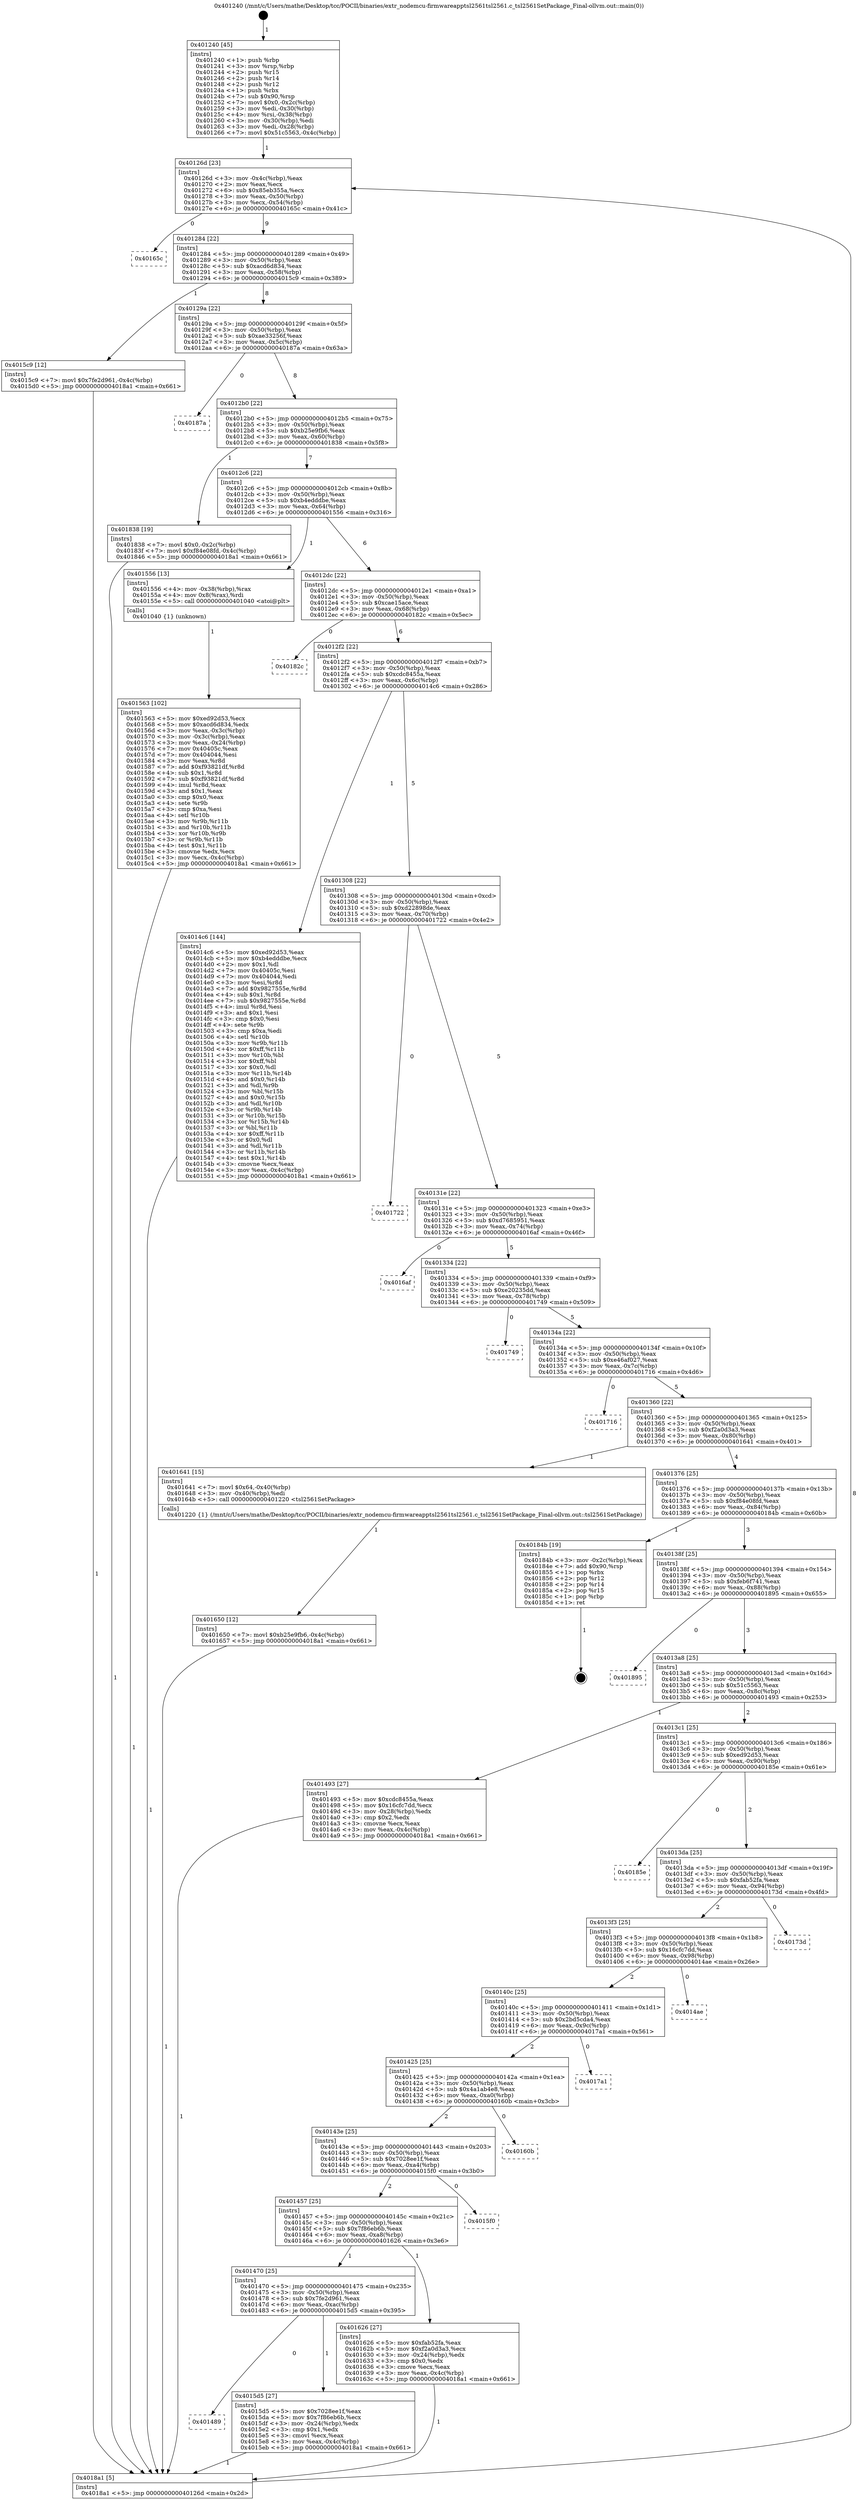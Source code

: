 digraph "0x401240" {
  label = "0x401240 (/mnt/c/Users/mathe/Desktop/tcc/POCII/binaries/extr_nodemcu-firmwareapptsl2561tsl2561.c_tsl2561SetPackage_Final-ollvm.out::main(0))"
  labelloc = "t"
  node[shape=record]

  Entry [label="",width=0.3,height=0.3,shape=circle,fillcolor=black,style=filled]
  "0x40126d" [label="{
     0x40126d [23]\l
     | [instrs]\l
     &nbsp;&nbsp;0x40126d \<+3\>: mov -0x4c(%rbp),%eax\l
     &nbsp;&nbsp;0x401270 \<+2\>: mov %eax,%ecx\l
     &nbsp;&nbsp;0x401272 \<+6\>: sub $0x85eb355a,%ecx\l
     &nbsp;&nbsp;0x401278 \<+3\>: mov %eax,-0x50(%rbp)\l
     &nbsp;&nbsp;0x40127b \<+3\>: mov %ecx,-0x54(%rbp)\l
     &nbsp;&nbsp;0x40127e \<+6\>: je 000000000040165c \<main+0x41c\>\l
  }"]
  "0x40165c" [label="{
     0x40165c\l
  }", style=dashed]
  "0x401284" [label="{
     0x401284 [22]\l
     | [instrs]\l
     &nbsp;&nbsp;0x401284 \<+5\>: jmp 0000000000401289 \<main+0x49\>\l
     &nbsp;&nbsp;0x401289 \<+3\>: mov -0x50(%rbp),%eax\l
     &nbsp;&nbsp;0x40128c \<+5\>: sub $0xacd6d834,%eax\l
     &nbsp;&nbsp;0x401291 \<+3\>: mov %eax,-0x58(%rbp)\l
     &nbsp;&nbsp;0x401294 \<+6\>: je 00000000004015c9 \<main+0x389\>\l
  }"]
  Exit [label="",width=0.3,height=0.3,shape=circle,fillcolor=black,style=filled,peripheries=2]
  "0x4015c9" [label="{
     0x4015c9 [12]\l
     | [instrs]\l
     &nbsp;&nbsp;0x4015c9 \<+7\>: movl $0x7fe2d961,-0x4c(%rbp)\l
     &nbsp;&nbsp;0x4015d0 \<+5\>: jmp 00000000004018a1 \<main+0x661\>\l
  }"]
  "0x40129a" [label="{
     0x40129a [22]\l
     | [instrs]\l
     &nbsp;&nbsp;0x40129a \<+5\>: jmp 000000000040129f \<main+0x5f\>\l
     &nbsp;&nbsp;0x40129f \<+3\>: mov -0x50(%rbp),%eax\l
     &nbsp;&nbsp;0x4012a2 \<+5\>: sub $0xae33256f,%eax\l
     &nbsp;&nbsp;0x4012a7 \<+3\>: mov %eax,-0x5c(%rbp)\l
     &nbsp;&nbsp;0x4012aa \<+6\>: je 000000000040187a \<main+0x63a\>\l
  }"]
  "0x401650" [label="{
     0x401650 [12]\l
     | [instrs]\l
     &nbsp;&nbsp;0x401650 \<+7\>: movl $0xb25e9fb6,-0x4c(%rbp)\l
     &nbsp;&nbsp;0x401657 \<+5\>: jmp 00000000004018a1 \<main+0x661\>\l
  }"]
  "0x40187a" [label="{
     0x40187a\l
  }", style=dashed]
  "0x4012b0" [label="{
     0x4012b0 [22]\l
     | [instrs]\l
     &nbsp;&nbsp;0x4012b0 \<+5\>: jmp 00000000004012b5 \<main+0x75\>\l
     &nbsp;&nbsp;0x4012b5 \<+3\>: mov -0x50(%rbp),%eax\l
     &nbsp;&nbsp;0x4012b8 \<+5\>: sub $0xb25e9fb6,%eax\l
     &nbsp;&nbsp;0x4012bd \<+3\>: mov %eax,-0x60(%rbp)\l
     &nbsp;&nbsp;0x4012c0 \<+6\>: je 0000000000401838 \<main+0x5f8\>\l
  }"]
  "0x401489" [label="{
     0x401489\l
  }", style=dashed]
  "0x401838" [label="{
     0x401838 [19]\l
     | [instrs]\l
     &nbsp;&nbsp;0x401838 \<+7\>: movl $0x0,-0x2c(%rbp)\l
     &nbsp;&nbsp;0x40183f \<+7\>: movl $0xf84e08fd,-0x4c(%rbp)\l
     &nbsp;&nbsp;0x401846 \<+5\>: jmp 00000000004018a1 \<main+0x661\>\l
  }"]
  "0x4012c6" [label="{
     0x4012c6 [22]\l
     | [instrs]\l
     &nbsp;&nbsp;0x4012c6 \<+5\>: jmp 00000000004012cb \<main+0x8b\>\l
     &nbsp;&nbsp;0x4012cb \<+3\>: mov -0x50(%rbp),%eax\l
     &nbsp;&nbsp;0x4012ce \<+5\>: sub $0xb4edddbe,%eax\l
     &nbsp;&nbsp;0x4012d3 \<+3\>: mov %eax,-0x64(%rbp)\l
     &nbsp;&nbsp;0x4012d6 \<+6\>: je 0000000000401556 \<main+0x316\>\l
  }"]
  "0x4015d5" [label="{
     0x4015d5 [27]\l
     | [instrs]\l
     &nbsp;&nbsp;0x4015d5 \<+5\>: mov $0x7028ee1f,%eax\l
     &nbsp;&nbsp;0x4015da \<+5\>: mov $0x7f86eb6b,%ecx\l
     &nbsp;&nbsp;0x4015df \<+3\>: mov -0x24(%rbp),%edx\l
     &nbsp;&nbsp;0x4015e2 \<+3\>: cmp $0x1,%edx\l
     &nbsp;&nbsp;0x4015e5 \<+3\>: cmovl %ecx,%eax\l
     &nbsp;&nbsp;0x4015e8 \<+3\>: mov %eax,-0x4c(%rbp)\l
     &nbsp;&nbsp;0x4015eb \<+5\>: jmp 00000000004018a1 \<main+0x661\>\l
  }"]
  "0x401556" [label="{
     0x401556 [13]\l
     | [instrs]\l
     &nbsp;&nbsp;0x401556 \<+4\>: mov -0x38(%rbp),%rax\l
     &nbsp;&nbsp;0x40155a \<+4\>: mov 0x8(%rax),%rdi\l
     &nbsp;&nbsp;0x40155e \<+5\>: call 0000000000401040 \<atoi@plt\>\l
     | [calls]\l
     &nbsp;&nbsp;0x401040 \{1\} (unknown)\l
  }"]
  "0x4012dc" [label="{
     0x4012dc [22]\l
     | [instrs]\l
     &nbsp;&nbsp;0x4012dc \<+5\>: jmp 00000000004012e1 \<main+0xa1\>\l
     &nbsp;&nbsp;0x4012e1 \<+3\>: mov -0x50(%rbp),%eax\l
     &nbsp;&nbsp;0x4012e4 \<+5\>: sub $0xcae15ace,%eax\l
     &nbsp;&nbsp;0x4012e9 \<+3\>: mov %eax,-0x68(%rbp)\l
     &nbsp;&nbsp;0x4012ec \<+6\>: je 000000000040182c \<main+0x5ec\>\l
  }"]
  "0x401470" [label="{
     0x401470 [25]\l
     | [instrs]\l
     &nbsp;&nbsp;0x401470 \<+5\>: jmp 0000000000401475 \<main+0x235\>\l
     &nbsp;&nbsp;0x401475 \<+3\>: mov -0x50(%rbp),%eax\l
     &nbsp;&nbsp;0x401478 \<+5\>: sub $0x7fe2d961,%eax\l
     &nbsp;&nbsp;0x40147d \<+6\>: mov %eax,-0xac(%rbp)\l
     &nbsp;&nbsp;0x401483 \<+6\>: je 00000000004015d5 \<main+0x395\>\l
  }"]
  "0x40182c" [label="{
     0x40182c\l
  }", style=dashed]
  "0x4012f2" [label="{
     0x4012f2 [22]\l
     | [instrs]\l
     &nbsp;&nbsp;0x4012f2 \<+5\>: jmp 00000000004012f7 \<main+0xb7\>\l
     &nbsp;&nbsp;0x4012f7 \<+3\>: mov -0x50(%rbp),%eax\l
     &nbsp;&nbsp;0x4012fa \<+5\>: sub $0xcdc8455a,%eax\l
     &nbsp;&nbsp;0x4012ff \<+3\>: mov %eax,-0x6c(%rbp)\l
     &nbsp;&nbsp;0x401302 \<+6\>: je 00000000004014c6 \<main+0x286\>\l
  }"]
  "0x401626" [label="{
     0x401626 [27]\l
     | [instrs]\l
     &nbsp;&nbsp;0x401626 \<+5\>: mov $0xfab52fa,%eax\l
     &nbsp;&nbsp;0x40162b \<+5\>: mov $0xf2a0d3a3,%ecx\l
     &nbsp;&nbsp;0x401630 \<+3\>: mov -0x24(%rbp),%edx\l
     &nbsp;&nbsp;0x401633 \<+3\>: cmp $0x0,%edx\l
     &nbsp;&nbsp;0x401636 \<+3\>: cmove %ecx,%eax\l
     &nbsp;&nbsp;0x401639 \<+3\>: mov %eax,-0x4c(%rbp)\l
     &nbsp;&nbsp;0x40163c \<+5\>: jmp 00000000004018a1 \<main+0x661\>\l
  }"]
  "0x4014c6" [label="{
     0x4014c6 [144]\l
     | [instrs]\l
     &nbsp;&nbsp;0x4014c6 \<+5\>: mov $0xed92d53,%eax\l
     &nbsp;&nbsp;0x4014cb \<+5\>: mov $0xb4edddbe,%ecx\l
     &nbsp;&nbsp;0x4014d0 \<+2\>: mov $0x1,%dl\l
     &nbsp;&nbsp;0x4014d2 \<+7\>: mov 0x40405c,%esi\l
     &nbsp;&nbsp;0x4014d9 \<+7\>: mov 0x404044,%edi\l
     &nbsp;&nbsp;0x4014e0 \<+3\>: mov %esi,%r8d\l
     &nbsp;&nbsp;0x4014e3 \<+7\>: add $0x9827555e,%r8d\l
     &nbsp;&nbsp;0x4014ea \<+4\>: sub $0x1,%r8d\l
     &nbsp;&nbsp;0x4014ee \<+7\>: sub $0x9827555e,%r8d\l
     &nbsp;&nbsp;0x4014f5 \<+4\>: imul %r8d,%esi\l
     &nbsp;&nbsp;0x4014f9 \<+3\>: and $0x1,%esi\l
     &nbsp;&nbsp;0x4014fc \<+3\>: cmp $0x0,%esi\l
     &nbsp;&nbsp;0x4014ff \<+4\>: sete %r9b\l
     &nbsp;&nbsp;0x401503 \<+3\>: cmp $0xa,%edi\l
     &nbsp;&nbsp;0x401506 \<+4\>: setl %r10b\l
     &nbsp;&nbsp;0x40150a \<+3\>: mov %r9b,%r11b\l
     &nbsp;&nbsp;0x40150d \<+4\>: xor $0xff,%r11b\l
     &nbsp;&nbsp;0x401511 \<+3\>: mov %r10b,%bl\l
     &nbsp;&nbsp;0x401514 \<+3\>: xor $0xff,%bl\l
     &nbsp;&nbsp;0x401517 \<+3\>: xor $0x0,%dl\l
     &nbsp;&nbsp;0x40151a \<+3\>: mov %r11b,%r14b\l
     &nbsp;&nbsp;0x40151d \<+4\>: and $0x0,%r14b\l
     &nbsp;&nbsp;0x401521 \<+3\>: and %dl,%r9b\l
     &nbsp;&nbsp;0x401524 \<+3\>: mov %bl,%r15b\l
     &nbsp;&nbsp;0x401527 \<+4\>: and $0x0,%r15b\l
     &nbsp;&nbsp;0x40152b \<+3\>: and %dl,%r10b\l
     &nbsp;&nbsp;0x40152e \<+3\>: or %r9b,%r14b\l
     &nbsp;&nbsp;0x401531 \<+3\>: or %r10b,%r15b\l
     &nbsp;&nbsp;0x401534 \<+3\>: xor %r15b,%r14b\l
     &nbsp;&nbsp;0x401537 \<+3\>: or %bl,%r11b\l
     &nbsp;&nbsp;0x40153a \<+4\>: xor $0xff,%r11b\l
     &nbsp;&nbsp;0x40153e \<+3\>: or $0x0,%dl\l
     &nbsp;&nbsp;0x401541 \<+3\>: and %dl,%r11b\l
     &nbsp;&nbsp;0x401544 \<+3\>: or %r11b,%r14b\l
     &nbsp;&nbsp;0x401547 \<+4\>: test $0x1,%r14b\l
     &nbsp;&nbsp;0x40154b \<+3\>: cmovne %ecx,%eax\l
     &nbsp;&nbsp;0x40154e \<+3\>: mov %eax,-0x4c(%rbp)\l
     &nbsp;&nbsp;0x401551 \<+5\>: jmp 00000000004018a1 \<main+0x661\>\l
  }"]
  "0x401308" [label="{
     0x401308 [22]\l
     | [instrs]\l
     &nbsp;&nbsp;0x401308 \<+5\>: jmp 000000000040130d \<main+0xcd\>\l
     &nbsp;&nbsp;0x40130d \<+3\>: mov -0x50(%rbp),%eax\l
     &nbsp;&nbsp;0x401310 \<+5\>: sub $0xd22898de,%eax\l
     &nbsp;&nbsp;0x401315 \<+3\>: mov %eax,-0x70(%rbp)\l
     &nbsp;&nbsp;0x401318 \<+6\>: je 0000000000401722 \<main+0x4e2\>\l
  }"]
  "0x401457" [label="{
     0x401457 [25]\l
     | [instrs]\l
     &nbsp;&nbsp;0x401457 \<+5\>: jmp 000000000040145c \<main+0x21c\>\l
     &nbsp;&nbsp;0x40145c \<+3\>: mov -0x50(%rbp),%eax\l
     &nbsp;&nbsp;0x40145f \<+5\>: sub $0x7f86eb6b,%eax\l
     &nbsp;&nbsp;0x401464 \<+6\>: mov %eax,-0xa8(%rbp)\l
     &nbsp;&nbsp;0x40146a \<+6\>: je 0000000000401626 \<main+0x3e6\>\l
  }"]
  "0x401722" [label="{
     0x401722\l
  }", style=dashed]
  "0x40131e" [label="{
     0x40131e [22]\l
     | [instrs]\l
     &nbsp;&nbsp;0x40131e \<+5\>: jmp 0000000000401323 \<main+0xe3\>\l
     &nbsp;&nbsp;0x401323 \<+3\>: mov -0x50(%rbp),%eax\l
     &nbsp;&nbsp;0x401326 \<+5\>: sub $0xd7685951,%eax\l
     &nbsp;&nbsp;0x40132b \<+3\>: mov %eax,-0x74(%rbp)\l
     &nbsp;&nbsp;0x40132e \<+6\>: je 00000000004016af \<main+0x46f\>\l
  }"]
  "0x4015f0" [label="{
     0x4015f0\l
  }", style=dashed]
  "0x4016af" [label="{
     0x4016af\l
  }", style=dashed]
  "0x401334" [label="{
     0x401334 [22]\l
     | [instrs]\l
     &nbsp;&nbsp;0x401334 \<+5\>: jmp 0000000000401339 \<main+0xf9\>\l
     &nbsp;&nbsp;0x401339 \<+3\>: mov -0x50(%rbp),%eax\l
     &nbsp;&nbsp;0x40133c \<+5\>: sub $0xe20235dd,%eax\l
     &nbsp;&nbsp;0x401341 \<+3\>: mov %eax,-0x78(%rbp)\l
     &nbsp;&nbsp;0x401344 \<+6\>: je 0000000000401749 \<main+0x509\>\l
  }"]
  "0x40143e" [label="{
     0x40143e [25]\l
     | [instrs]\l
     &nbsp;&nbsp;0x40143e \<+5\>: jmp 0000000000401443 \<main+0x203\>\l
     &nbsp;&nbsp;0x401443 \<+3\>: mov -0x50(%rbp),%eax\l
     &nbsp;&nbsp;0x401446 \<+5\>: sub $0x7028ee1f,%eax\l
     &nbsp;&nbsp;0x40144b \<+6\>: mov %eax,-0xa4(%rbp)\l
     &nbsp;&nbsp;0x401451 \<+6\>: je 00000000004015f0 \<main+0x3b0\>\l
  }"]
  "0x401749" [label="{
     0x401749\l
  }", style=dashed]
  "0x40134a" [label="{
     0x40134a [22]\l
     | [instrs]\l
     &nbsp;&nbsp;0x40134a \<+5\>: jmp 000000000040134f \<main+0x10f\>\l
     &nbsp;&nbsp;0x40134f \<+3\>: mov -0x50(%rbp),%eax\l
     &nbsp;&nbsp;0x401352 \<+5\>: sub $0xe46af027,%eax\l
     &nbsp;&nbsp;0x401357 \<+3\>: mov %eax,-0x7c(%rbp)\l
     &nbsp;&nbsp;0x40135a \<+6\>: je 0000000000401716 \<main+0x4d6\>\l
  }"]
  "0x40160b" [label="{
     0x40160b\l
  }", style=dashed]
  "0x401716" [label="{
     0x401716\l
  }", style=dashed]
  "0x401360" [label="{
     0x401360 [22]\l
     | [instrs]\l
     &nbsp;&nbsp;0x401360 \<+5\>: jmp 0000000000401365 \<main+0x125\>\l
     &nbsp;&nbsp;0x401365 \<+3\>: mov -0x50(%rbp),%eax\l
     &nbsp;&nbsp;0x401368 \<+5\>: sub $0xf2a0d3a3,%eax\l
     &nbsp;&nbsp;0x40136d \<+3\>: mov %eax,-0x80(%rbp)\l
     &nbsp;&nbsp;0x401370 \<+6\>: je 0000000000401641 \<main+0x401\>\l
  }"]
  "0x401425" [label="{
     0x401425 [25]\l
     | [instrs]\l
     &nbsp;&nbsp;0x401425 \<+5\>: jmp 000000000040142a \<main+0x1ea\>\l
     &nbsp;&nbsp;0x40142a \<+3\>: mov -0x50(%rbp),%eax\l
     &nbsp;&nbsp;0x40142d \<+5\>: sub $0x4a1ab4e8,%eax\l
     &nbsp;&nbsp;0x401432 \<+6\>: mov %eax,-0xa0(%rbp)\l
     &nbsp;&nbsp;0x401438 \<+6\>: je 000000000040160b \<main+0x3cb\>\l
  }"]
  "0x401641" [label="{
     0x401641 [15]\l
     | [instrs]\l
     &nbsp;&nbsp;0x401641 \<+7\>: movl $0x64,-0x40(%rbp)\l
     &nbsp;&nbsp;0x401648 \<+3\>: mov -0x40(%rbp),%edi\l
     &nbsp;&nbsp;0x40164b \<+5\>: call 0000000000401220 \<tsl2561SetPackage\>\l
     | [calls]\l
     &nbsp;&nbsp;0x401220 \{1\} (/mnt/c/Users/mathe/Desktop/tcc/POCII/binaries/extr_nodemcu-firmwareapptsl2561tsl2561.c_tsl2561SetPackage_Final-ollvm.out::tsl2561SetPackage)\l
  }"]
  "0x401376" [label="{
     0x401376 [25]\l
     | [instrs]\l
     &nbsp;&nbsp;0x401376 \<+5\>: jmp 000000000040137b \<main+0x13b\>\l
     &nbsp;&nbsp;0x40137b \<+3\>: mov -0x50(%rbp),%eax\l
     &nbsp;&nbsp;0x40137e \<+5\>: sub $0xf84e08fd,%eax\l
     &nbsp;&nbsp;0x401383 \<+6\>: mov %eax,-0x84(%rbp)\l
     &nbsp;&nbsp;0x401389 \<+6\>: je 000000000040184b \<main+0x60b\>\l
  }"]
  "0x4017a1" [label="{
     0x4017a1\l
  }", style=dashed]
  "0x40184b" [label="{
     0x40184b [19]\l
     | [instrs]\l
     &nbsp;&nbsp;0x40184b \<+3\>: mov -0x2c(%rbp),%eax\l
     &nbsp;&nbsp;0x40184e \<+7\>: add $0x90,%rsp\l
     &nbsp;&nbsp;0x401855 \<+1\>: pop %rbx\l
     &nbsp;&nbsp;0x401856 \<+2\>: pop %r12\l
     &nbsp;&nbsp;0x401858 \<+2\>: pop %r14\l
     &nbsp;&nbsp;0x40185a \<+2\>: pop %r15\l
     &nbsp;&nbsp;0x40185c \<+1\>: pop %rbp\l
     &nbsp;&nbsp;0x40185d \<+1\>: ret\l
  }"]
  "0x40138f" [label="{
     0x40138f [25]\l
     | [instrs]\l
     &nbsp;&nbsp;0x40138f \<+5\>: jmp 0000000000401394 \<main+0x154\>\l
     &nbsp;&nbsp;0x401394 \<+3\>: mov -0x50(%rbp),%eax\l
     &nbsp;&nbsp;0x401397 \<+5\>: sub $0xfeb6f741,%eax\l
     &nbsp;&nbsp;0x40139c \<+6\>: mov %eax,-0x88(%rbp)\l
     &nbsp;&nbsp;0x4013a2 \<+6\>: je 0000000000401895 \<main+0x655\>\l
  }"]
  "0x40140c" [label="{
     0x40140c [25]\l
     | [instrs]\l
     &nbsp;&nbsp;0x40140c \<+5\>: jmp 0000000000401411 \<main+0x1d1\>\l
     &nbsp;&nbsp;0x401411 \<+3\>: mov -0x50(%rbp),%eax\l
     &nbsp;&nbsp;0x401414 \<+5\>: sub $0x2bd5cda4,%eax\l
     &nbsp;&nbsp;0x401419 \<+6\>: mov %eax,-0x9c(%rbp)\l
     &nbsp;&nbsp;0x40141f \<+6\>: je 00000000004017a1 \<main+0x561\>\l
  }"]
  "0x401895" [label="{
     0x401895\l
  }", style=dashed]
  "0x4013a8" [label="{
     0x4013a8 [25]\l
     | [instrs]\l
     &nbsp;&nbsp;0x4013a8 \<+5\>: jmp 00000000004013ad \<main+0x16d\>\l
     &nbsp;&nbsp;0x4013ad \<+3\>: mov -0x50(%rbp),%eax\l
     &nbsp;&nbsp;0x4013b0 \<+5\>: sub $0x51c5563,%eax\l
     &nbsp;&nbsp;0x4013b5 \<+6\>: mov %eax,-0x8c(%rbp)\l
     &nbsp;&nbsp;0x4013bb \<+6\>: je 0000000000401493 \<main+0x253\>\l
  }"]
  "0x4014ae" [label="{
     0x4014ae\l
  }", style=dashed]
  "0x401493" [label="{
     0x401493 [27]\l
     | [instrs]\l
     &nbsp;&nbsp;0x401493 \<+5\>: mov $0xcdc8455a,%eax\l
     &nbsp;&nbsp;0x401498 \<+5\>: mov $0x16cfc7dd,%ecx\l
     &nbsp;&nbsp;0x40149d \<+3\>: mov -0x28(%rbp),%edx\l
     &nbsp;&nbsp;0x4014a0 \<+3\>: cmp $0x2,%edx\l
     &nbsp;&nbsp;0x4014a3 \<+3\>: cmovne %ecx,%eax\l
     &nbsp;&nbsp;0x4014a6 \<+3\>: mov %eax,-0x4c(%rbp)\l
     &nbsp;&nbsp;0x4014a9 \<+5\>: jmp 00000000004018a1 \<main+0x661\>\l
  }"]
  "0x4013c1" [label="{
     0x4013c1 [25]\l
     | [instrs]\l
     &nbsp;&nbsp;0x4013c1 \<+5\>: jmp 00000000004013c6 \<main+0x186\>\l
     &nbsp;&nbsp;0x4013c6 \<+3\>: mov -0x50(%rbp),%eax\l
     &nbsp;&nbsp;0x4013c9 \<+5\>: sub $0xed92d53,%eax\l
     &nbsp;&nbsp;0x4013ce \<+6\>: mov %eax,-0x90(%rbp)\l
     &nbsp;&nbsp;0x4013d4 \<+6\>: je 000000000040185e \<main+0x61e\>\l
  }"]
  "0x4018a1" [label="{
     0x4018a1 [5]\l
     | [instrs]\l
     &nbsp;&nbsp;0x4018a1 \<+5\>: jmp 000000000040126d \<main+0x2d\>\l
  }"]
  "0x401240" [label="{
     0x401240 [45]\l
     | [instrs]\l
     &nbsp;&nbsp;0x401240 \<+1\>: push %rbp\l
     &nbsp;&nbsp;0x401241 \<+3\>: mov %rsp,%rbp\l
     &nbsp;&nbsp;0x401244 \<+2\>: push %r15\l
     &nbsp;&nbsp;0x401246 \<+2\>: push %r14\l
     &nbsp;&nbsp;0x401248 \<+2\>: push %r12\l
     &nbsp;&nbsp;0x40124a \<+1\>: push %rbx\l
     &nbsp;&nbsp;0x40124b \<+7\>: sub $0x90,%rsp\l
     &nbsp;&nbsp;0x401252 \<+7\>: movl $0x0,-0x2c(%rbp)\l
     &nbsp;&nbsp;0x401259 \<+3\>: mov %edi,-0x30(%rbp)\l
     &nbsp;&nbsp;0x40125c \<+4\>: mov %rsi,-0x38(%rbp)\l
     &nbsp;&nbsp;0x401260 \<+3\>: mov -0x30(%rbp),%edi\l
     &nbsp;&nbsp;0x401263 \<+3\>: mov %edi,-0x28(%rbp)\l
     &nbsp;&nbsp;0x401266 \<+7\>: movl $0x51c5563,-0x4c(%rbp)\l
  }"]
  "0x401563" [label="{
     0x401563 [102]\l
     | [instrs]\l
     &nbsp;&nbsp;0x401563 \<+5\>: mov $0xed92d53,%ecx\l
     &nbsp;&nbsp;0x401568 \<+5\>: mov $0xacd6d834,%edx\l
     &nbsp;&nbsp;0x40156d \<+3\>: mov %eax,-0x3c(%rbp)\l
     &nbsp;&nbsp;0x401570 \<+3\>: mov -0x3c(%rbp),%eax\l
     &nbsp;&nbsp;0x401573 \<+3\>: mov %eax,-0x24(%rbp)\l
     &nbsp;&nbsp;0x401576 \<+7\>: mov 0x40405c,%eax\l
     &nbsp;&nbsp;0x40157d \<+7\>: mov 0x404044,%esi\l
     &nbsp;&nbsp;0x401584 \<+3\>: mov %eax,%r8d\l
     &nbsp;&nbsp;0x401587 \<+7\>: add $0xf93821df,%r8d\l
     &nbsp;&nbsp;0x40158e \<+4\>: sub $0x1,%r8d\l
     &nbsp;&nbsp;0x401592 \<+7\>: sub $0xf93821df,%r8d\l
     &nbsp;&nbsp;0x401599 \<+4\>: imul %r8d,%eax\l
     &nbsp;&nbsp;0x40159d \<+3\>: and $0x1,%eax\l
     &nbsp;&nbsp;0x4015a0 \<+3\>: cmp $0x0,%eax\l
     &nbsp;&nbsp;0x4015a3 \<+4\>: sete %r9b\l
     &nbsp;&nbsp;0x4015a7 \<+3\>: cmp $0xa,%esi\l
     &nbsp;&nbsp;0x4015aa \<+4\>: setl %r10b\l
     &nbsp;&nbsp;0x4015ae \<+3\>: mov %r9b,%r11b\l
     &nbsp;&nbsp;0x4015b1 \<+3\>: and %r10b,%r11b\l
     &nbsp;&nbsp;0x4015b4 \<+3\>: xor %r10b,%r9b\l
     &nbsp;&nbsp;0x4015b7 \<+3\>: or %r9b,%r11b\l
     &nbsp;&nbsp;0x4015ba \<+4\>: test $0x1,%r11b\l
     &nbsp;&nbsp;0x4015be \<+3\>: cmovne %edx,%ecx\l
     &nbsp;&nbsp;0x4015c1 \<+3\>: mov %ecx,-0x4c(%rbp)\l
     &nbsp;&nbsp;0x4015c4 \<+5\>: jmp 00000000004018a1 \<main+0x661\>\l
  }"]
  "0x4013f3" [label="{
     0x4013f3 [25]\l
     | [instrs]\l
     &nbsp;&nbsp;0x4013f3 \<+5\>: jmp 00000000004013f8 \<main+0x1b8\>\l
     &nbsp;&nbsp;0x4013f8 \<+3\>: mov -0x50(%rbp),%eax\l
     &nbsp;&nbsp;0x4013fb \<+5\>: sub $0x16cfc7dd,%eax\l
     &nbsp;&nbsp;0x401400 \<+6\>: mov %eax,-0x98(%rbp)\l
     &nbsp;&nbsp;0x401406 \<+6\>: je 00000000004014ae \<main+0x26e\>\l
  }"]
  "0x40185e" [label="{
     0x40185e\l
  }", style=dashed]
  "0x4013da" [label="{
     0x4013da [25]\l
     | [instrs]\l
     &nbsp;&nbsp;0x4013da \<+5\>: jmp 00000000004013df \<main+0x19f\>\l
     &nbsp;&nbsp;0x4013df \<+3\>: mov -0x50(%rbp),%eax\l
     &nbsp;&nbsp;0x4013e2 \<+5\>: sub $0xfab52fa,%eax\l
     &nbsp;&nbsp;0x4013e7 \<+6\>: mov %eax,-0x94(%rbp)\l
     &nbsp;&nbsp;0x4013ed \<+6\>: je 000000000040173d \<main+0x4fd\>\l
  }"]
  "0x40173d" [label="{
     0x40173d\l
  }", style=dashed]
  Entry -> "0x401240" [label=" 1"]
  "0x40126d" -> "0x40165c" [label=" 0"]
  "0x40126d" -> "0x401284" [label=" 9"]
  "0x40184b" -> Exit [label=" 1"]
  "0x401284" -> "0x4015c9" [label=" 1"]
  "0x401284" -> "0x40129a" [label=" 8"]
  "0x401838" -> "0x4018a1" [label=" 1"]
  "0x40129a" -> "0x40187a" [label=" 0"]
  "0x40129a" -> "0x4012b0" [label=" 8"]
  "0x401650" -> "0x4018a1" [label=" 1"]
  "0x4012b0" -> "0x401838" [label=" 1"]
  "0x4012b0" -> "0x4012c6" [label=" 7"]
  "0x401641" -> "0x401650" [label=" 1"]
  "0x4012c6" -> "0x401556" [label=" 1"]
  "0x4012c6" -> "0x4012dc" [label=" 6"]
  "0x401626" -> "0x4018a1" [label=" 1"]
  "0x4012dc" -> "0x40182c" [label=" 0"]
  "0x4012dc" -> "0x4012f2" [label=" 6"]
  "0x401470" -> "0x401489" [label=" 0"]
  "0x4012f2" -> "0x4014c6" [label=" 1"]
  "0x4012f2" -> "0x401308" [label=" 5"]
  "0x401470" -> "0x4015d5" [label=" 1"]
  "0x401308" -> "0x401722" [label=" 0"]
  "0x401308" -> "0x40131e" [label=" 5"]
  "0x401457" -> "0x401470" [label=" 1"]
  "0x40131e" -> "0x4016af" [label=" 0"]
  "0x40131e" -> "0x401334" [label=" 5"]
  "0x401457" -> "0x401626" [label=" 1"]
  "0x401334" -> "0x401749" [label=" 0"]
  "0x401334" -> "0x40134a" [label=" 5"]
  "0x40143e" -> "0x401457" [label=" 2"]
  "0x40134a" -> "0x401716" [label=" 0"]
  "0x40134a" -> "0x401360" [label=" 5"]
  "0x40143e" -> "0x4015f0" [label=" 0"]
  "0x401360" -> "0x401641" [label=" 1"]
  "0x401360" -> "0x401376" [label=" 4"]
  "0x401425" -> "0x40143e" [label=" 2"]
  "0x401376" -> "0x40184b" [label=" 1"]
  "0x401376" -> "0x40138f" [label=" 3"]
  "0x401425" -> "0x40160b" [label=" 0"]
  "0x40138f" -> "0x401895" [label=" 0"]
  "0x40138f" -> "0x4013a8" [label=" 3"]
  "0x40140c" -> "0x401425" [label=" 2"]
  "0x4013a8" -> "0x401493" [label=" 1"]
  "0x4013a8" -> "0x4013c1" [label=" 2"]
  "0x401493" -> "0x4018a1" [label=" 1"]
  "0x401240" -> "0x40126d" [label=" 1"]
  "0x4018a1" -> "0x40126d" [label=" 8"]
  "0x4014c6" -> "0x4018a1" [label=" 1"]
  "0x401556" -> "0x401563" [label=" 1"]
  "0x401563" -> "0x4018a1" [label=" 1"]
  "0x4015c9" -> "0x4018a1" [label=" 1"]
  "0x40140c" -> "0x4017a1" [label=" 0"]
  "0x4013c1" -> "0x40185e" [label=" 0"]
  "0x4013c1" -> "0x4013da" [label=" 2"]
  "0x4013f3" -> "0x40140c" [label=" 2"]
  "0x4013da" -> "0x40173d" [label=" 0"]
  "0x4013da" -> "0x4013f3" [label=" 2"]
  "0x4015d5" -> "0x4018a1" [label=" 1"]
  "0x4013f3" -> "0x4014ae" [label=" 0"]
}
